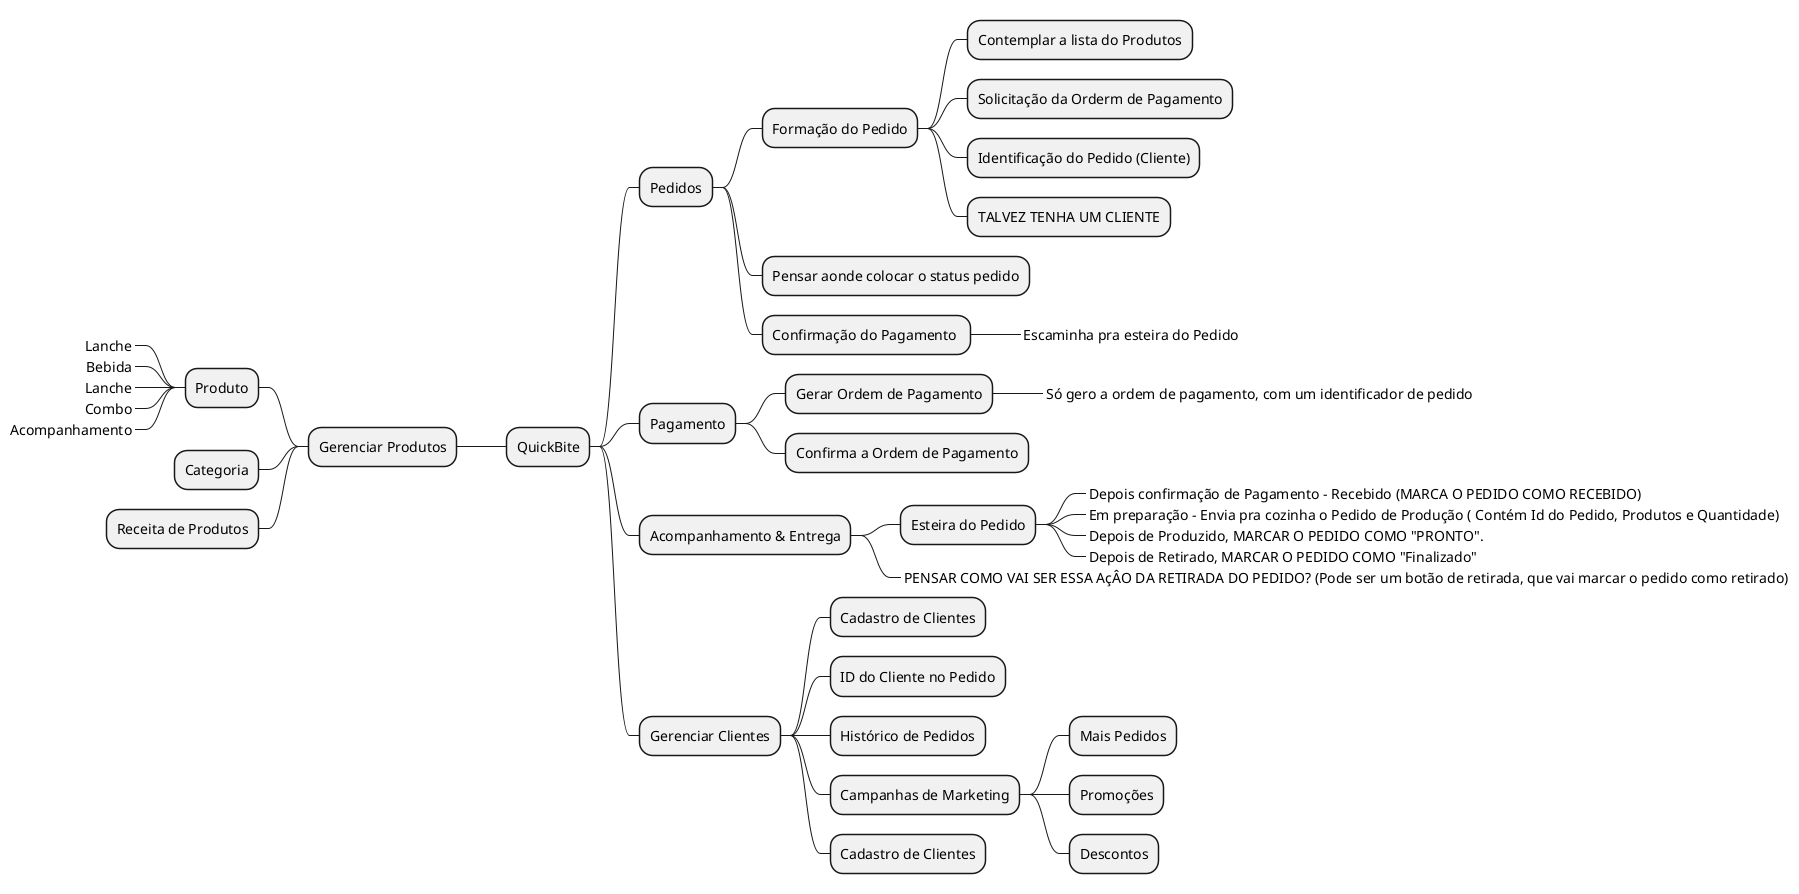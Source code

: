 @startmindmap
* QuickBite
** Pedidos
*** Formação do Pedido
**** Contemplar a lista do Produtos
**** Solicitação da Orderm de Pagamento
**** Identificação do Pedido (Cliente)
**** TALVEZ TENHA UM CLIENTE
*** Pensar aonde colocar o status pedido
*** Confirmação do Pagamento 
****_  Escaminha pra esteira do Pedido


** Pagamento
*** Gerar Ordem de Pagamento
****_ Só gero a ordem de pagamento, com um identificador de pedido
*** Confirma a Ordem de Pagamento
** Acompanhamento & Entrega
*** Esteira do Pedido
****_ Depois confirmação de Pagamento - Recebido (MARCA O PEDIDO COMO RECEBIDO)
****_ Em preparação - Envia pra cozinha o Pedido de Produção ( Contém Id do Pedido, Produtos e Quantidade)
****_ Depois de Produzido, MARCAR O PEDIDO COMO "PRONTO".
****_ Depois de Retirado, MARCAR O PEDIDO COMO "Finalizado"
***_ PENSAR COMO VAI SER ESSA AçÂO DA RETIRADA DO PEDIDO? (Pode ser um botão de retirada, que vai marcar o pedido como retirado)


** Gerenciar Clientes
*** Cadastro de Clientes
*** ID do Cliente no Pedido
*** Histórico de Pedidos
*** Campanhas de Marketing
**** Mais Pedidos
**** Promoções
**** Descontos


*** Cadastro de Clientes
-- Gerenciar Produtos
--- Produto
----_ Lanche
----_ Bebida
----_ Lanche
----_ Combo
----_ Acompanhamento

--- Categoria
--- Receita de Produtos

@endmindmap